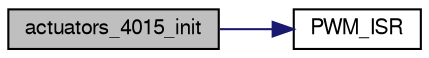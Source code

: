 digraph "actuators_4015_init"
{
  edge [fontname="FreeSans",fontsize="10",labelfontname="FreeSans",labelfontsize="10"];
  node [fontname="FreeSans",fontsize="10",shape=record];
  rankdir="LR";
  Node1 [label="actuators_4015_init",height=0.2,width=0.4,color="black", fillcolor="grey75", style="filled", fontcolor="black"];
  Node1 -> Node2 [color="midnightblue",fontsize="10",style="solid",fontname="FreeSans"];
  Node2 [label="PWM_ISR",height=0.2,width=0.4,color="black", fillcolor="white", style="filled",URL="$servos__4015__hw_8c.html#acc0989397cc1f16c3baa379ad4395382"];
}
